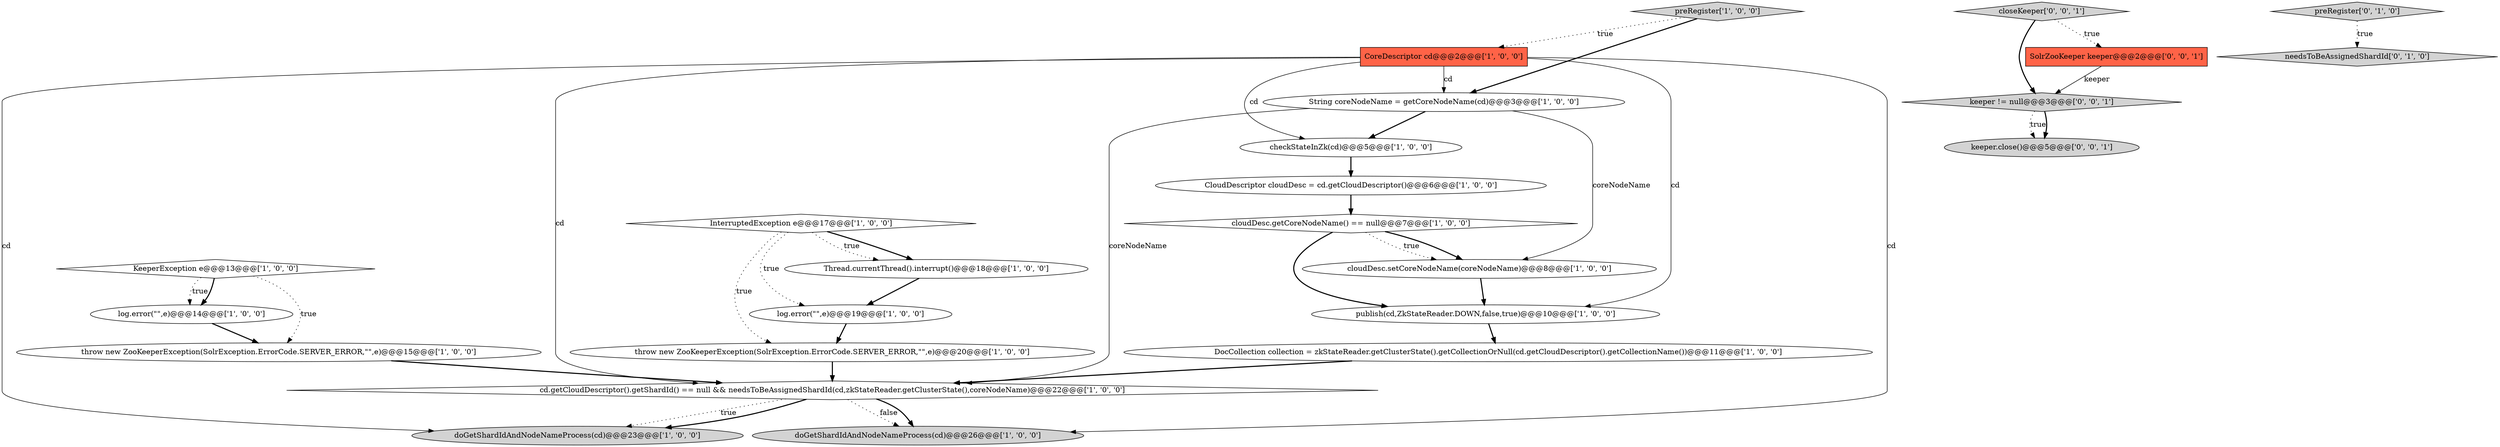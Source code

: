 digraph {
10 [style = filled, label = "InterruptedException e@@@17@@@['1', '0', '0']", fillcolor = white, shape = diamond image = "AAA0AAABBB1BBB"];
17 [style = filled, label = "cloudDesc.getCoreNodeName() == null@@@7@@@['1', '0', '0']", fillcolor = white, shape = diamond image = "AAA0AAABBB1BBB"];
11 [style = filled, label = "cloudDesc.setCoreNodeName(coreNodeName)@@@8@@@['1', '0', '0']", fillcolor = white, shape = ellipse image = "AAA0AAABBB1BBB"];
24 [style = filled, label = "keeper.close()@@@5@@@['0', '0', '1']", fillcolor = lightgray, shape = ellipse image = "AAA0AAABBB3BBB"];
9 [style = filled, label = "log.error(\"\",e)@@@14@@@['1', '0', '0']", fillcolor = white, shape = ellipse image = "AAA0AAABBB1BBB"];
1 [style = filled, label = "throw new ZooKeeperException(SolrException.ErrorCode.SERVER_ERROR,\"\",e)@@@20@@@['1', '0', '0']", fillcolor = white, shape = ellipse image = "AAA0AAABBB1BBB"];
12 [style = filled, label = "DocCollection collection = zkStateReader.getClusterState().getCollectionOrNull(cd.getCloudDescriptor().getCollectionName())@@@11@@@['1', '0', '0']", fillcolor = white, shape = ellipse image = "AAA0AAABBB1BBB"];
0 [style = filled, label = "cd.getCloudDescriptor().getShardId() == null && needsToBeAssignedShardId(cd,zkStateReader.getClusterState(),coreNodeName)@@@22@@@['1', '0', '0']", fillcolor = white, shape = diamond image = "AAA0AAABBB1BBB"];
19 [style = filled, label = "needsToBeAssignedShardId['0', '1', '0']", fillcolor = lightgray, shape = diamond image = "AAA0AAABBB2BBB"];
23 [style = filled, label = "closeKeeper['0', '0', '1']", fillcolor = lightgray, shape = diamond image = "AAA0AAABBB3BBB"];
6 [style = filled, label = "CoreDescriptor cd@@@2@@@['1', '0', '0']", fillcolor = tomato, shape = box image = "AAA0AAABBB1BBB"];
21 [style = filled, label = "keeper != null@@@3@@@['0', '0', '1']", fillcolor = lightgray, shape = diamond image = "AAA0AAABBB3BBB"];
4 [style = filled, label = "throw new ZooKeeperException(SolrException.ErrorCode.SERVER_ERROR,\"\",e)@@@15@@@['1', '0', '0']", fillcolor = white, shape = ellipse image = "AAA0AAABBB1BBB"];
7 [style = filled, label = "CloudDescriptor cloudDesc = cd.getCloudDescriptor()@@@6@@@['1', '0', '0']", fillcolor = white, shape = ellipse image = "AAA0AAABBB1BBB"];
3 [style = filled, label = "preRegister['1', '0', '0']", fillcolor = lightgray, shape = diamond image = "AAA0AAABBB1BBB"];
5 [style = filled, label = "log.error(\"\",e)@@@19@@@['1', '0', '0']", fillcolor = white, shape = ellipse image = "AAA0AAABBB1BBB"];
8 [style = filled, label = "publish(cd,ZkStateReader.DOWN,false,true)@@@10@@@['1', '0', '0']", fillcolor = white, shape = ellipse image = "AAA0AAABBB1BBB"];
14 [style = filled, label = "String coreNodeName = getCoreNodeName(cd)@@@3@@@['1', '0', '0']", fillcolor = white, shape = ellipse image = "AAA0AAABBB1BBB"];
13 [style = filled, label = "KeeperException e@@@13@@@['1', '0', '0']", fillcolor = white, shape = diamond image = "AAA0AAABBB1BBB"];
16 [style = filled, label = "Thread.currentThread().interrupt()@@@18@@@['1', '0', '0']", fillcolor = white, shape = ellipse image = "AAA0AAABBB1BBB"];
2 [style = filled, label = "doGetShardIdAndNodeNameProcess(cd)@@@23@@@['1', '0', '0']", fillcolor = lightgray, shape = ellipse image = "AAA0AAABBB1BBB"];
20 [style = filled, label = "preRegister['0', '1', '0']", fillcolor = lightgray, shape = diamond image = "AAA0AAABBB2BBB"];
15 [style = filled, label = "checkStateInZk(cd)@@@5@@@['1', '0', '0']", fillcolor = white, shape = ellipse image = "AAA0AAABBB1BBB"];
18 [style = filled, label = "doGetShardIdAndNodeNameProcess(cd)@@@26@@@['1', '0', '0']", fillcolor = lightgray, shape = ellipse image = "AAA0AAABBB1BBB"];
22 [style = filled, label = "SolrZooKeeper keeper@@@2@@@['0', '0', '1']", fillcolor = tomato, shape = box image = "AAA0AAABBB3BBB"];
10->16 [style = bold, label=""];
0->2 [style = dotted, label="true"];
12->0 [style = bold, label=""];
3->14 [style = bold, label=""];
13->4 [style = dotted, label="true"];
10->1 [style = dotted, label="true"];
8->12 [style = bold, label=""];
9->4 [style = bold, label=""];
14->11 [style = solid, label="coreNodeName"];
5->1 [style = bold, label=""];
21->24 [style = dotted, label="true"];
14->0 [style = solid, label="coreNodeName"];
6->15 [style = solid, label="cd"];
21->24 [style = bold, label=""];
13->9 [style = dotted, label="true"];
6->2 [style = solid, label="cd"];
15->7 [style = bold, label=""];
10->16 [style = dotted, label="true"];
23->21 [style = bold, label=""];
23->22 [style = dotted, label="true"];
6->0 [style = solid, label="cd"];
22->21 [style = solid, label="keeper"];
6->14 [style = solid, label="cd"];
6->8 [style = solid, label="cd"];
11->8 [style = bold, label=""];
3->6 [style = dotted, label="true"];
17->11 [style = bold, label=""];
6->18 [style = solid, label="cd"];
17->8 [style = bold, label=""];
16->5 [style = bold, label=""];
7->17 [style = bold, label=""];
0->18 [style = dotted, label="false"];
17->11 [style = dotted, label="true"];
20->19 [style = dotted, label="true"];
13->9 [style = bold, label=""];
0->2 [style = bold, label=""];
14->15 [style = bold, label=""];
0->18 [style = bold, label=""];
4->0 [style = bold, label=""];
10->5 [style = dotted, label="true"];
1->0 [style = bold, label=""];
}
